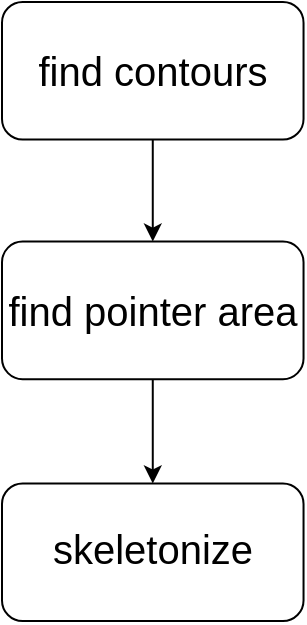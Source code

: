 <mxfile version="21.6.1" type="device">
  <diagram name="第1頁" id="Z_pq-rKAsLLGsBAEIbzz">
    <mxGraphModel dx="1102" dy="543" grid="1" gridSize="10" guides="1" tooltips="1" connect="1" arrows="1" fold="1" page="1" pageScale="1" pageWidth="827" pageHeight="1169" math="0" shadow="0">
      <root>
        <mxCell id="0" />
        <mxCell id="1" parent="0" />
        <mxCell id="VViQVV_3qoe8jIl13zdi-2" value="&lt;font style=&quot;font-size: 20px;&quot;&gt;find contours&lt;/font&gt;" style="rounded=1;whiteSpace=wrap;html=1;" vertex="1" parent="1">
          <mxGeometry x="190" y="110" width="150.769" height="68.78" as="geometry" />
        </mxCell>
        <mxCell id="VViQVV_3qoe8jIl13zdi-3" value="&lt;font style=&quot;font-size: 20px;&quot;&gt;find pointer area&lt;/font&gt;" style="rounded=1;whiteSpace=wrap;html=1;" vertex="1" parent="1">
          <mxGeometry x="190" y="229.793" width="150.769" height="68.78" as="geometry" />
        </mxCell>
        <mxCell id="VViQVV_3qoe8jIl13zdi-4" style="edgeStyle=orthogonalEdgeStyle;rounded=0;orthogonalLoop=1;jettySize=auto;html=1;" edge="1" parent="1" source="VViQVV_3qoe8jIl13zdi-2" target="VViQVV_3qoe8jIl13zdi-3">
          <mxGeometry relative="1" as="geometry" />
        </mxCell>
        <mxCell id="VViQVV_3qoe8jIl13zdi-5" value="&lt;div style=&quot;line-height: 22px;&quot;&gt;&lt;font style=&quot;font-size: 20px;&quot;&gt;skeletonize&lt;/font&gt;&lt;/div&gt;" style="rounded=1;whiteSpace=wrap;html=1;" vertex="1" parent="1">
          <mxGeometry x="190" y="350.732" width="150.769" height="68.78" as="geometry" />
        </mxCell>
        <mxCell id="VViQVV_3qoe8jIl13zdi-6" style="edgeStyle=orthogonalEdgeStyle;rounded=0;orthogonalLoop=1;jettySize=auto;html=1;entryX=0.5;entryY=0;entryDx=0;entryDy=0;" edge="1" parent="1" source="VViQVV_3qoe8jIl13zdi-3" target="VViQVV_3qoe8jIl13zdi-5">
          <mxGeometry relative="1" as="geometry" />
        </mxCell>
      </root>
    </mxGraphModel>
  </diagram>
</mxfile>
